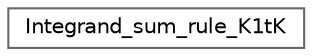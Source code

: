 digraph "Graphical Class Hierarchy"
{
 // INTERACTIVE_SVG=YES
 // LATEX_PDF_SIZE
  bgcolor="transparent";
  edge [fontname=Helvetica,fontsize=10,labelfontname=Helvetica,labelfontsize=10];
  node [fontname=Helvetica,fontsize=10,shape=box,height=0.2,width=0.4];
  rankdir="LR";
  Node0 [id="Node000000",label="Integrand_sum_rule_K1tK",height=0.2,width=0.4,color="grey40", fillcolor="white", style="filled",URL="$d9/d6a/classIntegrand__sum__rule__K1tK.html",tooltip=" "];
}
